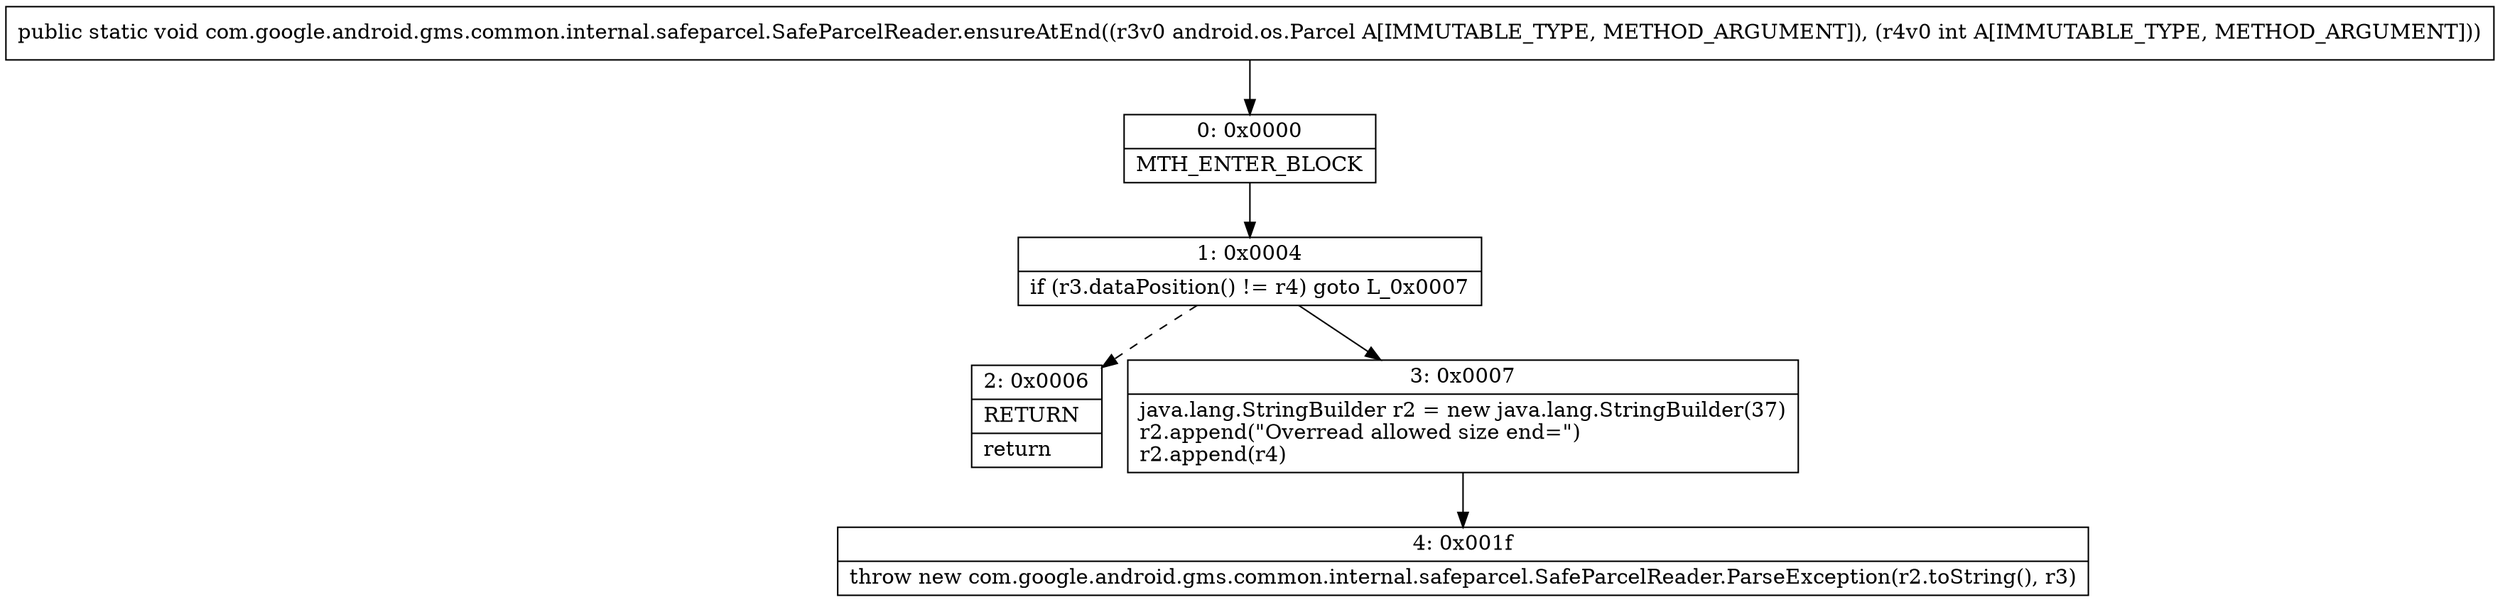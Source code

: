 digraph "CFG forcom.google.android.gms.common.internal.safeparcel.SafeParcelReader.ensureAtEnd(Landroid\/os\/Parcel;I)V" {
Node_0 [shape=record,label="{0\:\ 0x0000|MTH_ENTER_BLOCK\l}"];
Node_1 [shape=record,label="{1\:\ 0x0004|if (r3.dataPosition() != r4) goto L_0x0007\l}"];
Node_2 [shape=record,label="{2\:\ 0x0006|RETURN\l|return\l}"];
Node_3 [shape=record,label="{3\:\ 0x0007|java.lang.StringBuilder r2 = new java.lang.StringBuilder(37)\lr2.append(\"Overread allowed size end=\")\lr2.append(r4)\l}"];
Node_4 [shape=record,label="{4\:\ 0x001f|throw new com.google.android.gms.common.internal.safeparcel.SafeParcelReader.ParseException(r2.toString(), r3)\l}"];
MethodNode[shape=record,label="{public static void com.google.android.gms.common.internal.safeparcel.SafeParcelReader.ensureAtEnd((r3v0 android.os.Parcel A[IMMUTABLE_TYPE, METHOD_ARGUMENT]), (r4v0 int A[IMMUTABLE_TYPE, METHOD_ARGUMENT])) }"];
MethodNode -> Node_0;
Node_0 -> Node_1;
Node_1 -> Node_2[style=dashed];
Node_1 -> Node_3;
Node_3 -> Node_4;
}

